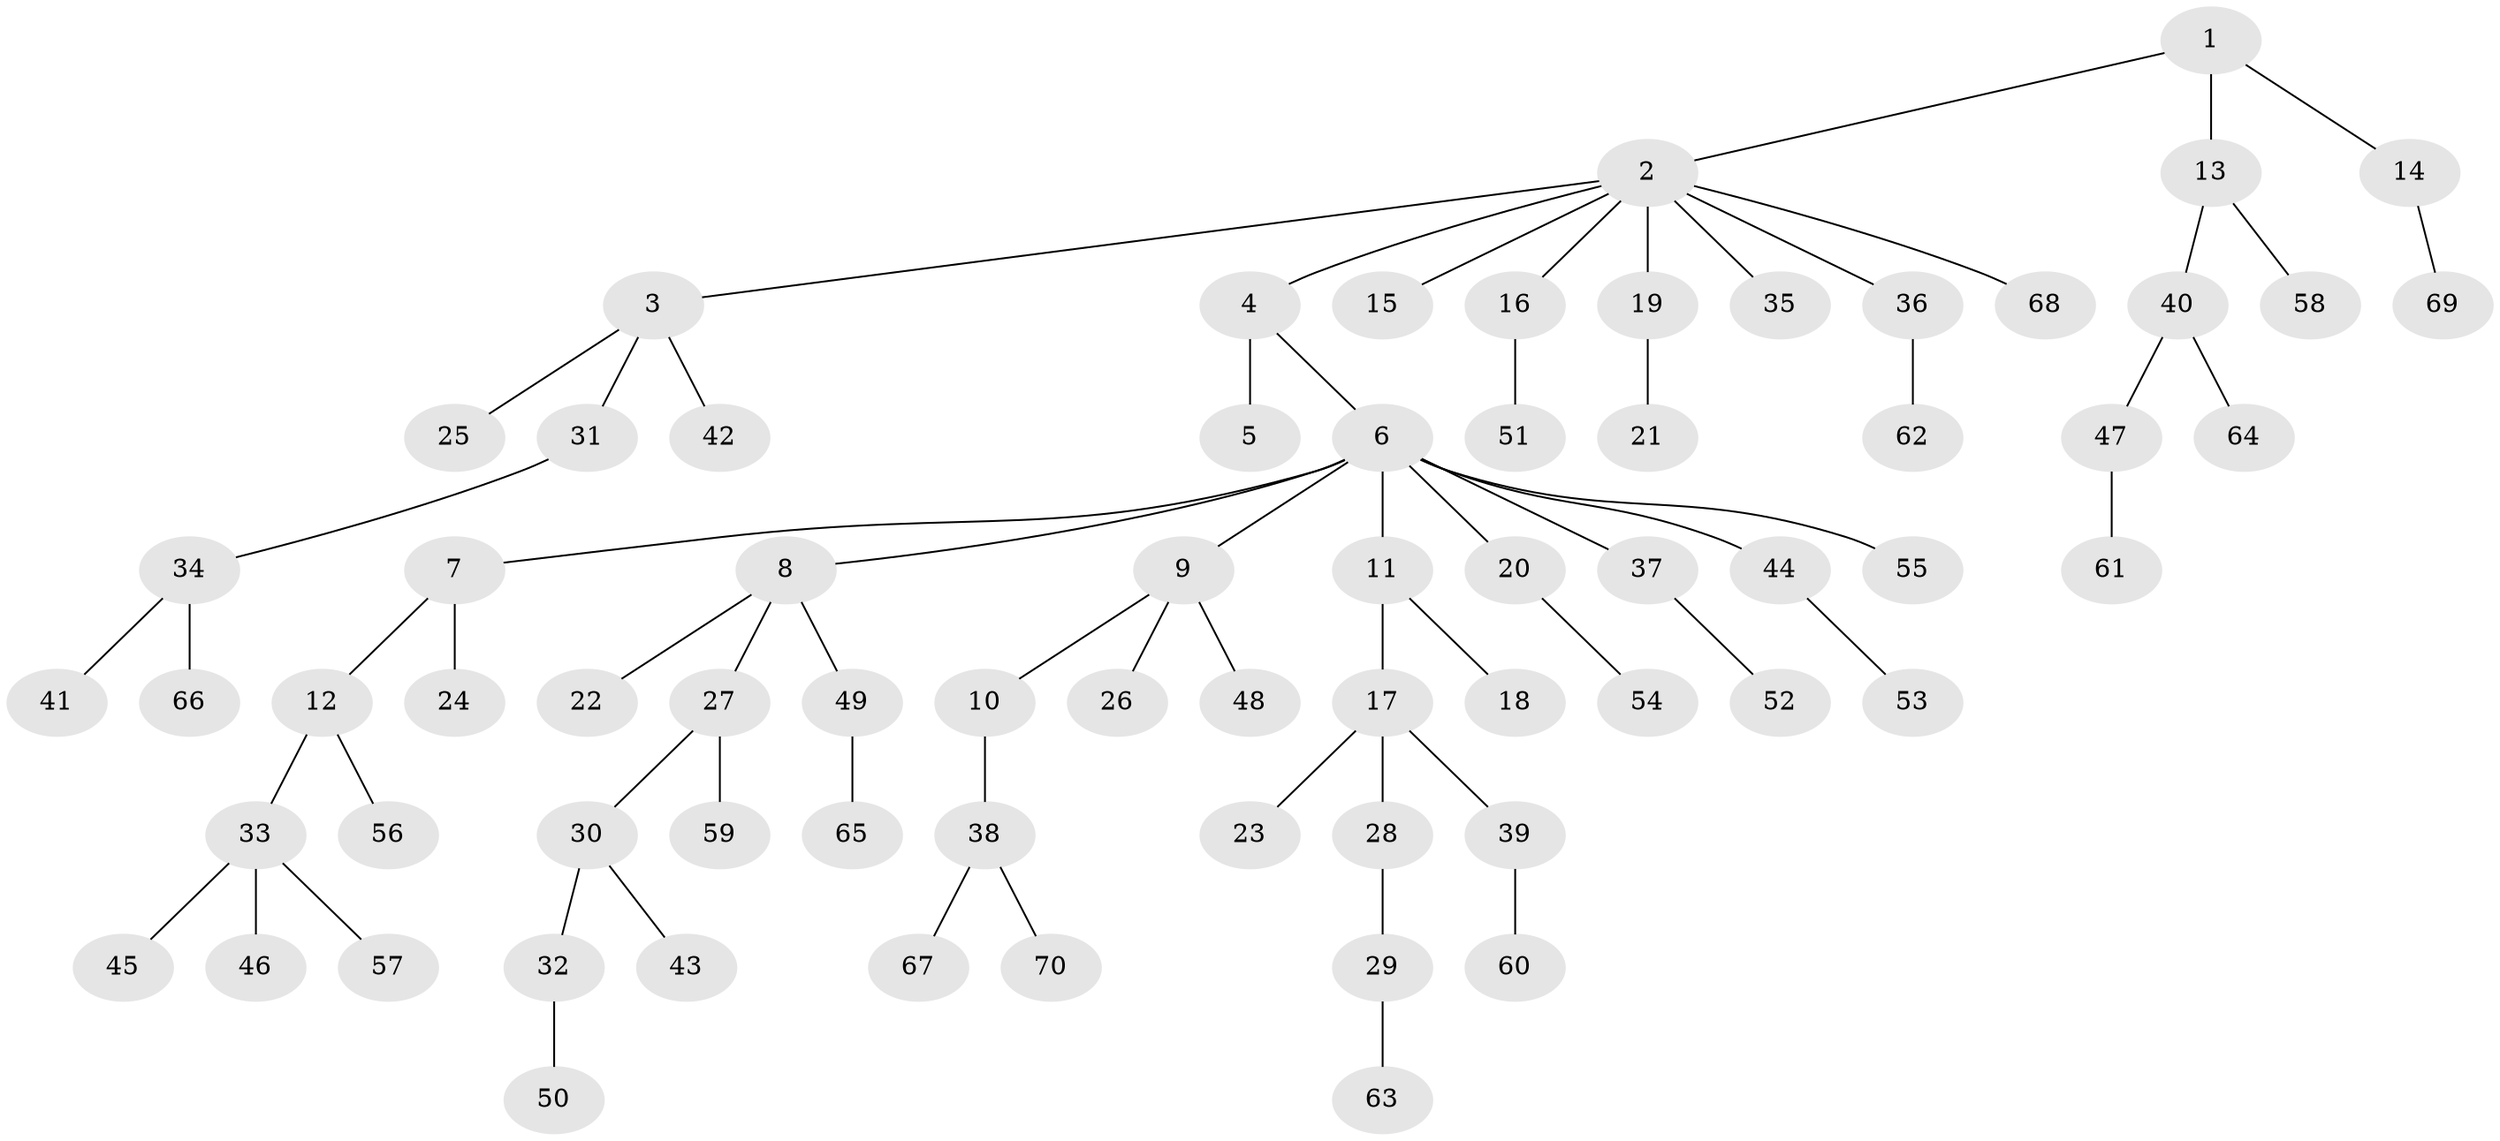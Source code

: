 // coarse degree distribution, {3: 0.10204081632653061, 10: 0.04081632653061224, 4: 0.061224489795918366, 1: 0.5918367346938775, 2: 0.20408163265306123}
// Generated by graph-tools (version 1.1) at 2025/19/03/04/25 18:19:08]
// undirected, 70 vertices, 69 edges
graph export_dot {
graph [start="1"]
  node [color=gray90,style=filled];
  1;
  2;
  3;
  4;
  5;
  6;
  7;
  8;
  9;
  10;
  11;
  12;
  13;
  14;
  15;
  16;
  17;
  18;
  19;
  20;
  21;
  22;
  23;
  24;
  25;
  26;
  27;
  28;
  29;
  30;
  31;
  32;
  33;
  34;
  35;
  36;
  37;
  38;
  39;
  40;
  41;
  42;
  43;
  44;
  45;
  46;
  47;
  48;
  49;
  50;
  51;
  52;
  53;
  54;
  55;
  56;
  57;
  58;
  59;
  60;
  61;
  62;
  63;
  64;
  65;
  66;
  67;
  68;
  69;
  70;
  1 -- 2;
  1 -- 13;
  1 -- 14;
  2 -- 3;
  2 -- 4;
  2 -- 15;
  2 -- 16;
  2 -- 19;
  2 -- 35;
  2 -- 36;
  2 -- 68;
  3 -- 25;
  3 -- 31;
  3 -- 42;
  4 -- 5;
  4 -- 6;
  6 -- 7;
  6 -- 8;
  6 -- 9;
  6 -- 11;
  6 -- 20;
  6 -- 37;
  6 -- 44;
  6 -- 55;
  7 -- 12;
  7 -- 24;
  8 -- 22;
  8 -- 27;
  8 -- 49;
  9 -- 10;
  9 -- 26;
  9 -- 48;
  10 -- 38;
  11 -- 17;
  11 -- 18;
  12 -- 33;
  12 -- 56;
  13 -- 40;
  13 -- 58;
  14 -- 69;
  16 -- 51;
  17 -- 23;
  17 -- 28;
  17 -- 39;
  19 -- 21;
  20 -- 54;
  27 -- 30;
  27 -- 59;
  28 -- 29;
  29 -- 63;
  30 -- 32;
  30 -- 43;
  31 -- 34;
  32 -- 50;
  33 -- 45;
  33 -- 46;
  33 -- 57;
  34 -- 41;
  34 -- 66;
  36 -- 62;
  37 -- 52;
  38 -- 67;
  38 -- 70;
  39 -- 60;
  40 -- 47;
  40 -- 64;
  44 -- 53;
  47 -- 61;
  49 -- 65;
}
